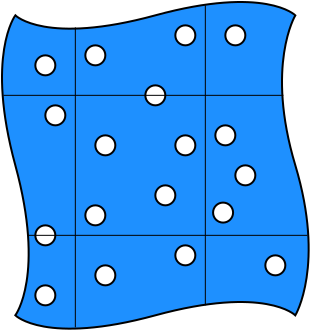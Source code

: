 <?xml version="1.0" encoding="UTF-8"?>
<dia:diagram xmlns:dia="http://www.lysator.liu.se/~alla/dia/">
  <dia:layer name="Hintergrund" visible="true" active="true">
    <dia:object type="Standard - Beziergon" version="0" id="O0">
      <dia:attribute name="obj_pos">
        <dia:point val="0,0"/>
      </dia:attribute>
      <dia:attribute name="obj_bb">
        <dia:rectangle val="-0.717,-0.717;14.717,15.717"/>
      </dia:attribute>
      <dia:attribute name="bez_points">
        <dia:point val="0,0"/>
        <dia:point val="0,0"/>
        <dia:point val="1.5,1.5"/>
        <dia:point val="7,0"/>
        <dia:point val="12.5,-1.5"/>
        <dia:point val="14,0"/>
        <dia:point val="14,0"/>
        <dia:point val="14,0"/>
        <dia:point val="12.5,2.5"/>
        <dia:point val="14,7.5"/>
        <dia:point val="15.5,12.5"/>
        <dia:point val="14,15"/>
        <dia:point val="14,15"/>
        <dia:point val="14,15"/>
        <dia:point val="12.5,13.5"/>
        <dia:point val="7,15"/>
        <dia:point val="1.5,16.5"/>
        <dia:point val="0,15"/>
        <dia:point val="0,15"/>
        <dia:point val="0,15"/>
        <dia:point val="1.5,13"/>
        <dia:point val="0,7.5"/>
        <dia:point val="-1.5,2"/>
        <dia:point val="0,0"/>
      </dia:attribute>
      <dia:attribute name="corner_types">
        <dia:enum val="16642288"/>
        <dia:enum val="0"/>
        <dia:enum val="0"/>
        <dia:enum val="0"/>
        <dia:enum val="0"/>
        <dia:enum val="0"/>
        <dia:enum val="0"/>
        <dia:enum val="0"/>
        <dia:enum val="0"/>
      </dia:attribute>
      <dia:attribute name="line_width">
        <dia:real val="0.1"/>
      </dia:attribute>
      <dia:attribute name="inner_color">
        <dia:color val="#1e90ff"/>
      </dia:attribute>
      <dia:attribute name="show_background">
        <dia:boolean val="true"/>
      </dia:attribute>
    </dia:object>
    <dia:object type="Standard - Ellipse" version="0" id="O1">
      <dia:attribute name="obj_pos">
        <dia:point val="1,2"/>
      </dia:attribute>
      <dia:attribute name="obj_bb">
        <dia:rectangle val="0.95,1.95;2.05,3.05"/>
      </dia:attribute>
      <dia:attribute name="elem_corner">
        <dia:point val="1,2"/>
      </dia:attribute>
      <dia:attribute name="elem_width">
        <dia:real val="1"/>
      </dia:attribute>
      <dia:attribute name="elem_height">
        <dia:real val="1"/>
      </dia:attribute>
      <dia:attribute name="border_width">
        <dia:real val="0.1"/>
      </dia:attribute>
    </dia:object>
    <dia:object type="Standard - Ellipse" version="0" id="O2">
      <dia:attribute name="obj_pos">
        <dia:point val="4,6"/>
      </dia:attribute>
      <dia:attribute name="obj_bb">
        <dia:rectangle val="3.95,5.95;5.05,7.05"/>
      </dia:attribute>
      <dia:attribute name="elem_corner">
        <dia:point val="4,6"/>
      </dia:attribute>
      <dia:attribute name="elem_width">
        <dia:real val="1"/>
      </dia:attribute>
      <dia:attribute name="elem_height">
        <dia:real val="1"/>
      </dia:attribute>
      <dia:attribute name="border_width">
        <dia:real val="0.1"/>
      </dia:attribute>
    </dia:object>
    <dia:object type="Standard - Line" version="0" id="O3">
      <dia:attribute name="obj_pos">
        <dia:point val="3,15.6"/>
      </dia:attribute>
      <dia:attribute name="obj_bb">
        <dia:rectangle val="3,0.6;3,15.6"/>
      </dia:attribute>
      <dia:attribute name="conn_endpoints">
        <dia:point val="3,15.6"/>
        <dia:point val="3,0.6"/>
      </dia:attribute>
      <dia:attribute name="numcp">
        <dia:int val="1"/>
      </dia:attribute>
      <dia:attribute name="line_width">
        <dia:real val="0"/>
      </dia:attribute>
    </dia:object>
    <dia:object type="Standard - Line" version="0" id="O4">
      <dia:attribute name="obj_pos">
        <dia:point val="9.5,-0.5"/>
      </dia:attribute>
      <dia:attribute name="obj_bb">
        <dia:rectangle val="9.5,-0.5;9.5,14.5"/>
      </dia:attribute>
      <dia:attribute name="conn_endpoints">
        <dia:point val="9.5,-0.5"/>
        <dia:point val="9.5,14.5"/>
      </dia:attribute>
      <dia:attribute name="numcp">
        <dia:int val="1"/>
      </dia:attribute>
      <dia:attribute name="line_width">
        <dia:real val="0"/>
      </dia:attribute>
    </dia:object>
    <dia:object type="Standard - Ellipse" version="0" id="O5">
      <dia:attribute name="obj_pos">
        <dia:point val="3.5,9.5"/>
      </dia:attribute>
      <dia:attribute name="obj_bb">
        <dia:rectangle val="3.45,9.45;4.55,10.55"/>
      </dia:attribute>
      <dia:attribute name="elem_corner">
        <dia:point val="3.5,9.5"/>
      </dia:attribute>
      <dia:attribute name="elem_width">
        <dia:real val="1"/>
      </dia:attribute>
      <dia:attribute name="elem_height">
        <dia:real val="1"/>
      </dia:attribute>
      <dia:attribute name="border_width">
        <dia:real val="0.1"/>
      </dia:attribute>
    </dia:object>
    <dia:object type="Standard - Ellipse" version="0" id="O6">
      <dia:attribute name="obj_pos">
        <dia:point val="1,13.5"/>
      </dia:attribute>
      <dia:attribute name="obj_bb">
        <dia:rectangle val="0.95,13.45;2.05,14.55"/>
      </dia:attribute>
      <dia:attribute name="elem_corner">
        <dia:point val="1,13.5"/>
      </dia:attribute>
      <dia:attribute name="elem_width">
        <dia:real val="1"/>
      </dia:attribute>
      <dia:attribute name="elem_height">
        <dia:real val="1"/>
      </dia:attribute>
      <dia:attribute name="border_width">
        <dia:real val="0.1"/>
      </dia:attribute>
    </dia:object>
    <dia:object type="Standard - Ellipse" version="0" id="O7">
      <dia:attribute name="obj_pos">
        <dia:point val="8,11.5"/>
      </dia:attribute>
      <dia:attribute name="obj_bb">
        <dia:rectangle val="7.95,11.45;9.05,12.55"/>
      </dia:attribute>
      <dia:attribute name="elem_corner">
        <dia:point val="8,11.5"/>
      </dia:attribute>
      <dia:attribute name="elem_width">
        <dia:real val="1"/>
      </dia:attribute>
      <dia:attribute name="elem_height">
        <dia:real val="1"/>
      </dia:attribute>
      <dia:attribute name="border_width">
        <dia:real val="0.1"/>
      </dia:attribute>
    </dia:object>
    <dia:object type="Standard - Ellipse" version="0" id="O8">
      <dia:attribute name="obj_pos">
        <dia:point val="11,7.5"/>
      </dia:attribute>
      <dia:attribute name="obj_bb">
        <dia:rectangle val="10.95,7.45;12.05,8.55"/>
      </dia:attribute>
      <dia:attribute name="elem_corner">
        <dia:point val="11,7.5"/>
      </dia:attribute>
      <dia:attribute name="elem_width">
        <dia:real val="1"/>
      </dia:attribute>
      <dia:attribute name="elem_height">
        <dia:real val="1"/>
      </dia:attribute>
      <dia:attribute name="border_width">
        <dia:real val="0.1"/>
      </dia:attribute>
    </dia:object>
    <dia:object type="Standard - Ellipse" version="0" id="O9">
      <dia:attribute name="obj_pos">
        <dia:point val="9.887,9.363"/>
      </dia:attribute>
      <dia:attribute name="obj_bb">
        <dia:rectangle val="9.838,9.312;10.938,10.412"/>
      </dia:attribute>
      <dia:attribute name="elem_corner">
        <dia:point val="9.887,9.363"/>
      </dia:attribute>
      <dia:attribute name="elem_width">
        <dia:real val="1"/>
      </dia:attribute>
      <dia:attribute name="elem_height">
        <dia:real val="1"/>
      </dia:attribute>
      <dia:attribute name="border_width">
        <dia:real val="0.1"/>
      </dia:attribute>
    </dia:object>
    <dia:object type="Standard - Ellipse" version="0" id="O10">
      <dia:attribute name="obj_pos">
        <dia:point val="12.5,12"/>
      </dia:attribute>
      <dia:attribute name="obj_bb">
        <dia:rectangle val="12.45,11.95;13.55,13.05"/>
      </dia:attribute>
      <dia:attribute name="elem_corner">
        <dia:point val="12.5,12"/>
      </dia:attribute>
      <dia:attribute name="elem_width">
        <dia:real val="1"/>
      </dia:attribute>
      <dia:attribute name="elem_height">
        <dia:real val="1"/>
      </dia:attribute>
      <dia:attribute name="border_width">
        <dia:real val="0.1"/>
      </dia:attribute>
    </dia:object>
    <dia:object type="Standard - Ellipse" version="0" id="O11">
      <dia:attribute name="obj_pos">
        <dia:point val="10,5.5"/>
      </dia:attribute>
      <dia:attribute name="obj_bb">
        <dia:rectangle val="9.95,5.45;11.05,6.55"/>
      </dia:attribute>
      <dia:attribute name="elem_corner">
        <dia:point val="10,5.5"/>
      </dia:attribute>
      <dia:attribute name="elem_width">
        <dia:real val="1"/>
      </dia:attribute>
      <dia:attribute name="elem_height">
        <dia:real val="1"/>
      </dia:attribute>
      <dia:attribute name="border_width">
        <dia:real val="0.1"/>
      </dia:attribute>
    </dia:object>
    <dia:object type="Standard - Ellipse" version="0" id="O12">
      <dia:attribute name="obj_pos">
        <dia:point val="1.5,4.5"/>
      </dia:attribute>
      <dia:attribute name="obj_bb">
        <dia:rectangle val="1.45,4.45;2.55,5.55"/>
      </dia:attribute>
      <dia:attribute name="elem_corner">
        <dia:point val="1.5,4.5"/>
      </dia:attribute>
      <dia:attribute name="elem_width">
        <dia:real val="1"/>
      </dia:attribute>
      <dia:attribute name="elem_height">
        <dia:real val="1"/>
      </dia:attribute>
      <dia:attribute name="border_width">
        <dia:real val="0.1"/>
      </dia:attribute>
    </dia:object>
    <dia:object type="Standard - Ellipse" version="0" id="O13">
      <dia:attribute name="obj_pos">
        <dia:point val="4,12.5"/>
      </dia:attribute>
      <dia:attribute name="obj_bb">
        <dia:rectangle val="3.95,12.45;5.05,13.55"/>
      </dia:attribute>
      <dia:attribute name="elem_corner">
        <dia:point val="4,12.5"/>
      </dia:attribute>
      <dia:attribute name="elem_width">
        <dia:real val="1"/>
      </dia:attribute>
      <dia:attribute name="elem_height">
        <dia:real val="1"/>
      </dia:attribute>
      <dia:attribute name="border_width">
        <dia:real val="0.1"/>
      </dia:attribute>
    </dia:object>
    <dia:object type="Standard - Ellipse" version="0" id="O14">
      <dia:attribute name="obj_pos">
        <dia:point val="7,8.5"/>
      </dia:attribute>
      <dia:attribute name="obj_bb">
        <dia:rectangle val="6.95,8.45;8.05,9.55"/>
      </dia:attribute>
      <dia:attribute name="elem_corner">
        <dia:point val="7,8.5"/>
      </dia:attribute>
      <dia:attribute name="elem_width">
        <dia:real val="1"/>
      </dia:attribute>
      <dia:attribute name="elem_height">
        <dia:real val="1"/>
      </dia:attribute>
      <dia:attribute name="border_width">
        <dia:real val="0.1"/>
      </dia:attribute>
    </dia:object>
    <dia:object type="Standard - Ellipse" version="0" id="O15">
      <dia:attribute name="obj_pos">
        <dia:point val="10.5,0.5"/>
      </dia:attribute>
      <dia:attribute name="obj_bb">
        <dia:rectangle val="10.45,0.45;11.55,1.55"/>
      </dia:attribute>
      <dia:attribute name="elem_corner">
        <dia:point val="10.5,0.5"/>
      </dia:attribute>
      <dia:attribute name="elem_width">
        <dia:real val="1"/>
      </dia:attribute>
      <dia:attribute name="elem_height">
        <dia:real val="1"/>
      </dia:attribute>
      <dia:attribute name="border_width">
        <dia:real val="0.1"/>
      </dia:attribute>
    </dia:object>
    <dia:object type="Standard - Ellipse" version="0" id="O16">
      <dia:attribute name="obj_pos">
        <dia:point val="3.5,1.5"/>
      </dia:attribute>
      <dia:attribute name="obj_bb">
        <dia:rectangle val="3.45,1.45;4.55,2.55"/>
      </dia:attribute>
      <dia:attribute name="elem_corner">
        <dia:point val="3.5,1.5"/>
      </dia:attribute>
      <dia:attribute name="elem_width">
        <dia:real val="1"/>
      </dia:attribute>
      <dia:attribute name="elem_height">
        <dia:real val="1"/>
      </dia:attribute>
      <dia:attribute name="border_width">
        <dia:real val="0.1"/>
      </dia:attribute>
    </dia:object>
    <dia:object type="Standard - Ellipse" version="0" id="O17">
      <dia:attribute name="obj_pos">
        <dia:point val="6.5,3.5"/>
      </dia:attribute>
      <dia:attribute name="obj_bb">
        <dia:rectangle val="6.45,3.45;7.55,4.55"/>
      </dia:attribute>
      <dia:attribute name="elem_corner">
        <dia:point val="6.5,3.5"/>
      </dia:attribute>
      <dia:attribute name="elem_width">
        <dia:real val="1"/>
      </dia:attribute>
      <dia:attribute name="elem_height">
        <dia:real val="1"/>
      </dia:attribute>
      <dia:attribute name="border_width">
        <dia:real val="0.1"/>
      </dia:attribute>
    </dia:object>
    <dia:object type="Standard - Line" version="0" id="O18">
      <dia:attribute name="obj_pos">
        <dia:point val="-0.6,4"/>
      </dia:attribute>
      <dia:attribute name="obj_bb">
        <dia:rectangle val="-0.6,4;13.4,4"/>
      </dia:attribute>
      <dia:attribute name="conn_endpoints">
        <dia:point val="-0.6,4"/>
        <dia:point val="13.4,4"/>
      </dia:attribute>
      <dia:attribute name="numcp">
        <dia:int val="1"/>
      </dia:attribute>
      <dia:attribute name="line_width">
        <dia:real val="0"/>
      </dia:attribute>
    </dia:object>
    <dia:object type="Standard - Ellipse" version="0" id="O19">
      <dia:attribute name="obj_pos">
        <dia:point val="8,6"/>
      </dia:attribute>
      <dia:attribute name="obj_bb">
        <dia:rectangle val="7.95,5.95;9.05,7.05"/>
      </dia:attribute>
      <dia:attribute name="elem_corner">
        <dia:point val="8,6"/>
      </dia:attribute>
      <dia:attribute name="elem_width">
        <dia:real val="1"/>
      </dia:attribute>
      <dia:attribute name="elem_height">
        <dia:real val="1"/>
      </dia:attribute>
      <dia:attribute name="border_width">
        <dia:real val="0.1"/>
      </dia:attribute>
    </dia:object>
    <dia:object type="Standard - Ellipse" version="0" id="O20">
      <dia:attribute name="obj_pos">
        <dia:point val="1,10.5"/>
      </dia:attribute>
      <dia:attribute name="obj_bb">
        <dia:rectangle val="0.95,10.45;2.05,11.55"/>
      </dia:attribute>
      <dia:attribute name="elem_corner">
        <dia:point val="1,10.5"/>
      </dia:attribute>
      <dia:attribute name="elem_width">
        <dia:real val="1"/>
      </dia:attribute>
      <dia:attribute name="elem_height">
        <dia:real val="1"/>
      </dia:attribute>
      <dia:attribute name="border_width">
        <dia:real val="0.1"/>
      </dia:attribute>
    </dia:object>
    <dia:object type="Standard - Line" version="0" id="O21">
      <dia:attribute name="obj_pos">
        <dia:point val="0.6,11"/>
      </dia:attribute>
      <dia:attribute name="obj_bb">
        <dia:rectangle val="0.6,11;14.6,11"/>
      </dia:attribute>
      <dia:attribute name="conn_endpoints">
        <dia:point val="0.6,11"/>
        <dia:point val="14.6,11"/>
      </dia:attribute>
      <dia:attribute name="numcp">
        <dia:int val="1"/>
      </dia:attribute>
      <dia:attribute name="line_width">
        <dia:real val="0"/>
      </dia:attribute>
    </dia:object>
    <dia:object type="Standard - Ellipse" version="0" id="O22">
      <dia:attribute name="obj_pos">
        <dia:point val="8,0.5"/>
      </dia:attribute>
      <dia:attribute name="obj_bb">
        <dia:rectangle val="7.95,0.45;9.05,1.55"/>
      </dia:attribute>
      <dia:attribute name="elem_corner">
        <dia:point val="8,0.5"/>
      </dia:attribute>
      <dia:attribute name="elem_width">
        <dia:real val="1"/>
      </dia:attribute>
      <dia:attribute name="elem_height">
        <dia:real val="1"/>
      </dia:attribute>
      <dia:attribute name="border_width">
        <dia:real val="0.1"/>
      </dia:attribute>
    </dia:object>
  </dia:layer>
</dia:diagram>

